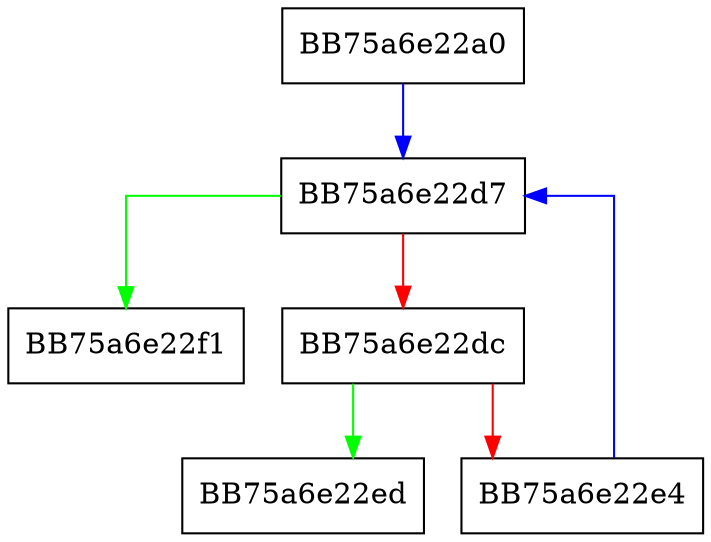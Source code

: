 digraph FindNextMetaDataIndex {
  node [shape="box"];
  graph [splines=ortho];
  BB75a6e22a0 -> BB75a6e22d7 [color="blue"];
  BB75a6e22d7 -> BB75a6e22f1 [color="green"];
  BB75a6e22d7 -> BB75a6e22dc [color="red"];
  BB75a6e22dc -> BB75a6e22ed [color="green"];
  BB75a6e22dc -> BB75a6e22e4 [color="red"];
  BB75a6e22e4 -> BB75a6e22d7 [color="blue"];
}